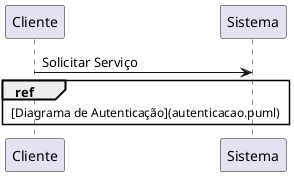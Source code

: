 @startuml SubDiagram.Sequence
participant Cliente
participant Sistema

Cliente -> Sistema: Solicitar Serviço

ref over Cliente, Sistema : [Diagrama de Autenticação](autenticacao.puml)
@enduml

